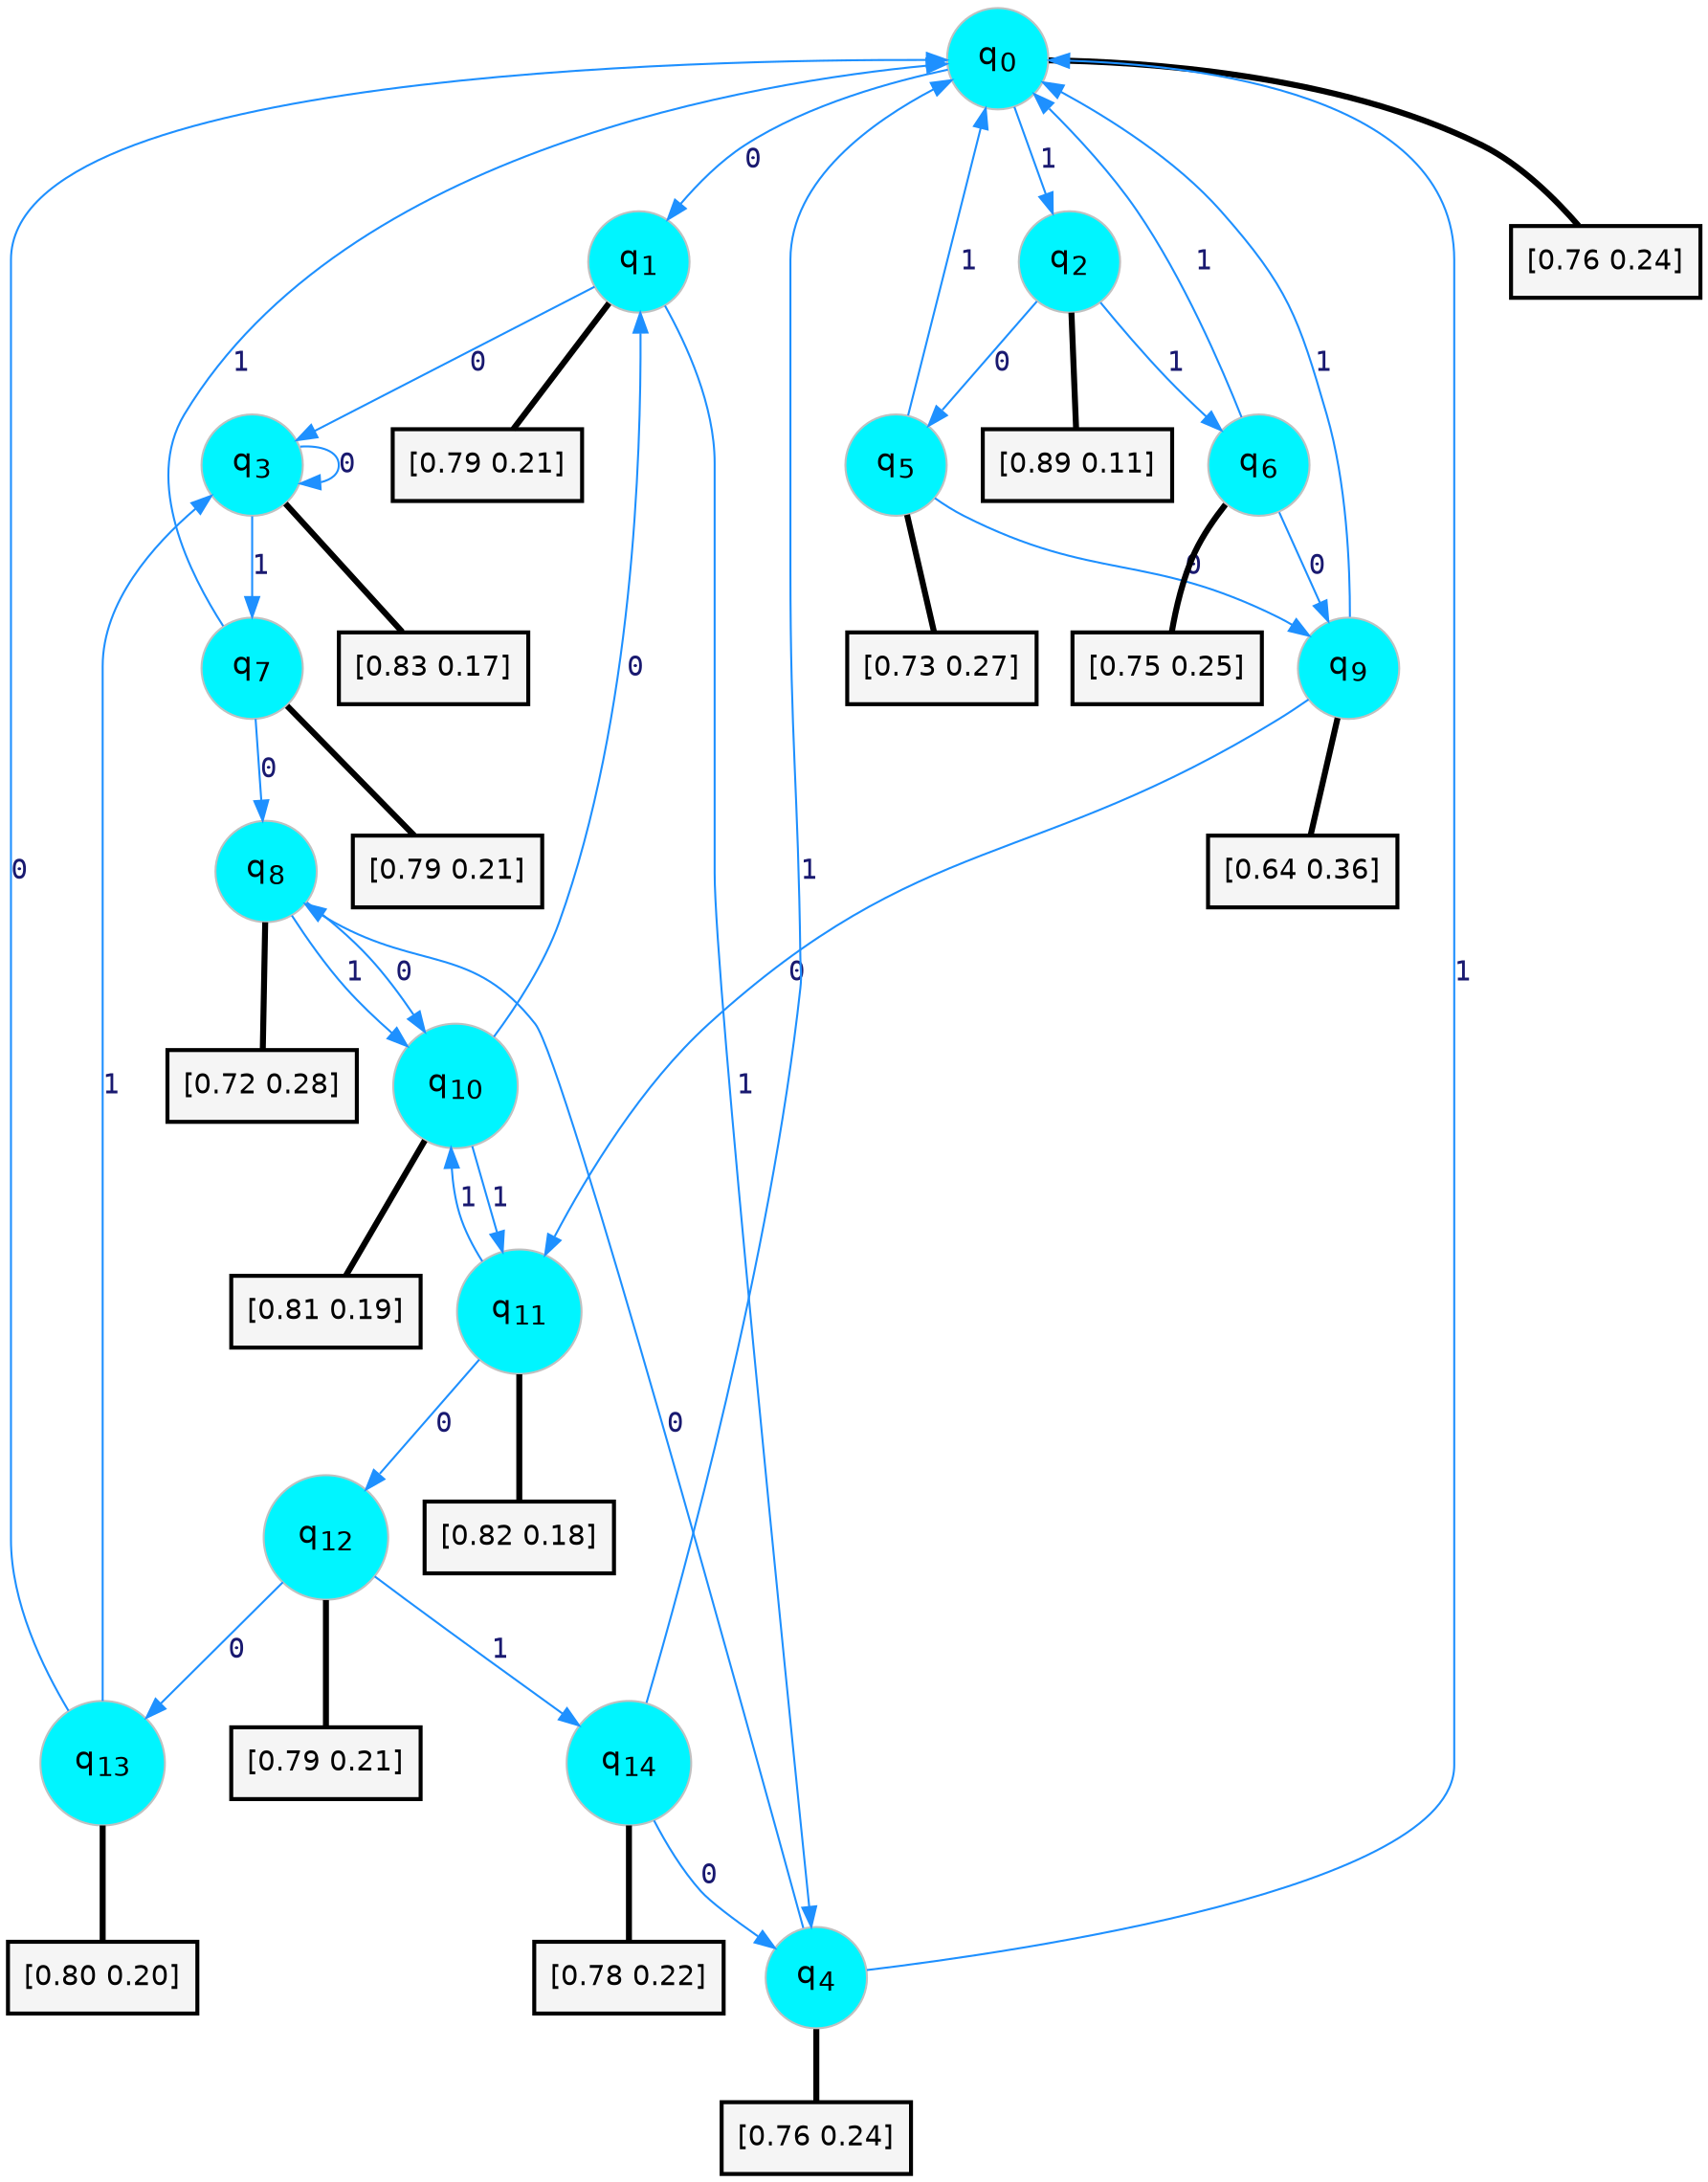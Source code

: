 digraph G {
graph [
bgcolor=transparent, dpi=300, rankdir=TD, size="40,25"];
node [
color=gray, fillcolor=turquoise1, fontcolor=black, fontname=Helvetica, fontsize=16, fontweight=bold, shape=circle, style=filled];
edge [
arrowsize=1, color=dodgerblue1, fontcolor=midnightblue, fontname=courier, fontweight=bold, penwidth=1, style=solid, weight=20];
0[label=<q<SUB>0</SUB>>];
1[label=<q<SUB>1</SUB>>];
2[label=<q<SUB>2</SUB>>];
3[label=<q<SUB>3</SUB>>];
4[label=<q<SUB>4</SUB>>];
5[label=<q<SUB>5</SUB>>];
6[label=<q<SUB>6</SUB>>];
7[label=<q<SUB>7</SUB>>];
8[label=<q<SUB>8</SUB>>];
9[label=<q<SUB>9</SUB>>];
10[label=<q<SUB>10</SUB>>];
11[label=<q<SUB>11</SUB>>];
12[label=<q<SUB>12</SUB>>];
13[label=<q<SUB>13</SUB>>];
14[label=<q<SUB>14</SUB>>];
15[label="[0.76 0.24]", shape=box,fontcolor=black, fontname=Helvetica, fontsize=14, penwidth=2, fillcolor=whitesmoke,color=black];
16[label="[0.79 0.21]", shape=box,fontcolor=black, fontname=Helvetica, fontsize=14, penwidth=2, fillcolor=whitesmoke,color=black];
17[label="[0.89 0.11]", shape=box,fontcolor=black, fontname=Helvetica, fontsize=14, penwidth=2, fillcolor=whitesmoke,color=black];
18[label="[0.83 0.17]", shape=box,fontcolor=black, fontname=Helvetica, fontsize=14, penwidth=2, fillcolor=whitesmoke,color=black];
19[label="[0.76 0.24]", shape=box,fontcolor=black, fontname=Helvetica, fontsize=14, penwidth=2, fillcolor=whitesmoke,color=black];
20[label="[0.73 0.27]", shape=box,fontcolor=black, fontname=Helvetica, fontsize=14, penwidth=2, fillcolor=whitesmoke,color=black];
21[label="[0.75 0.25]", shape=box,fontcolor=black, fontname=Helvetica, fontsize=14, penwidth=2, fillcolor=whitesmoke,color=black];
22[label="[0.79 0.21]", shape=box,fontcolor=black, fontname=Helvetica, fontsize=14, penwidth=2, fillcolor=whitesmoke,color=black];
23[label="[0.72 0.28]", shape=box,fontcolor=black, fontname=Helvetica, fontsize=14, penwidth=2, fillcolor=whitesmoke,color=black];
24[label="[0.64 0.36]", shape=box,fontcolor=black, fontname=Helvetica, fontsize=14, penwidth=2, fillcolor=whitesmoke,color=black];
25[label="[0.81 0.19]", shape=box,fontcolor=black, fontname=Helvetica, fontsize=14, penwidth=2, fillcolor=whitesmoke,color=black];
26[label="[0.82 0.18]", shape=box,fontcolor=black, fontname=Helvetica, fontsize=14, penwidth=2, fillcolor=whitesmoke,color=black];
27[label="[0.79 0.21]", shape=box,fontcolor=black, fontname=Helvetica, fontsize=14, penwidth=2, fillcolor=whitesmoke,color=black];
28[label="[0.80 0.20]", shape=box,fontcolor=black, fontname=Helvetica, fontsize=14, penwidth=2, fillcolor=whitesmoke,color=black];
29[label="[0.78 0.22]", shape=box,fontcolor=black, fontname=Helvetica, fontsize=14, penwidth=2, fillcolor=whitesmoke,color=black];
0->1 [label=0];
0->2 [label=1];
0->15 [arrowhead=none, penwidth=3,color=black];
1->3 [label=0];
1->4 [label=1];
1->16 [arrowhead=none, penwidth=3,color=black];
2->5 [label=0];
2->6 [label=1];
2->17 [arrowhead=none, penwidth=3,color=black];
3->3 [label=0];
3->7 [label=1];
3->18 [arrowhead=none, penwidth=3,color=black];
4->8 [label=0];
4->0 [label=1];
4->19 [arrowhead=none, penwidth=3,color=black];
5->9 [label=0];
5->0 [label=1];
5->20 [arrowhead=none, penwidth=3,color=black];
6->9 [label=0];
6->0 [label=1];
6->21 [arrowhead=none, penwidth=3,color=black];
7->8 [label=0];
7->0 [label=1];
7->22 [arrowhead=none, penwidth=3,color=black];
8->10 [label=0];
8->10 [label=1];
8->23 [arrowhead=none, penwidth=3,color=black];
9->11 [label=0];
9->0 [label=1];
9->24 [arrowhead=none, penwidth=3,color=black];
10->1 [label=0];
10->11 [label=1];
10->25 [arrowhead=none, penwidth=3,color=black];
11->12 [label=0];
11->10 [label=1];
11->26 [arrowhead=none, penwidth=3,color=black];
12->13 [label=0];
12->14 [label=1];
12->27 [arrowhead=none, penwidth=3,color=black];
13->0 [label=0];
13->3 [label=1];
13->28 [arrowhead=none, penwidth=3,color=black];
14->4 [label=0];
14->0 [label=1];
14->29 [arrowhead=none, penwidth=3,color=black];
}
